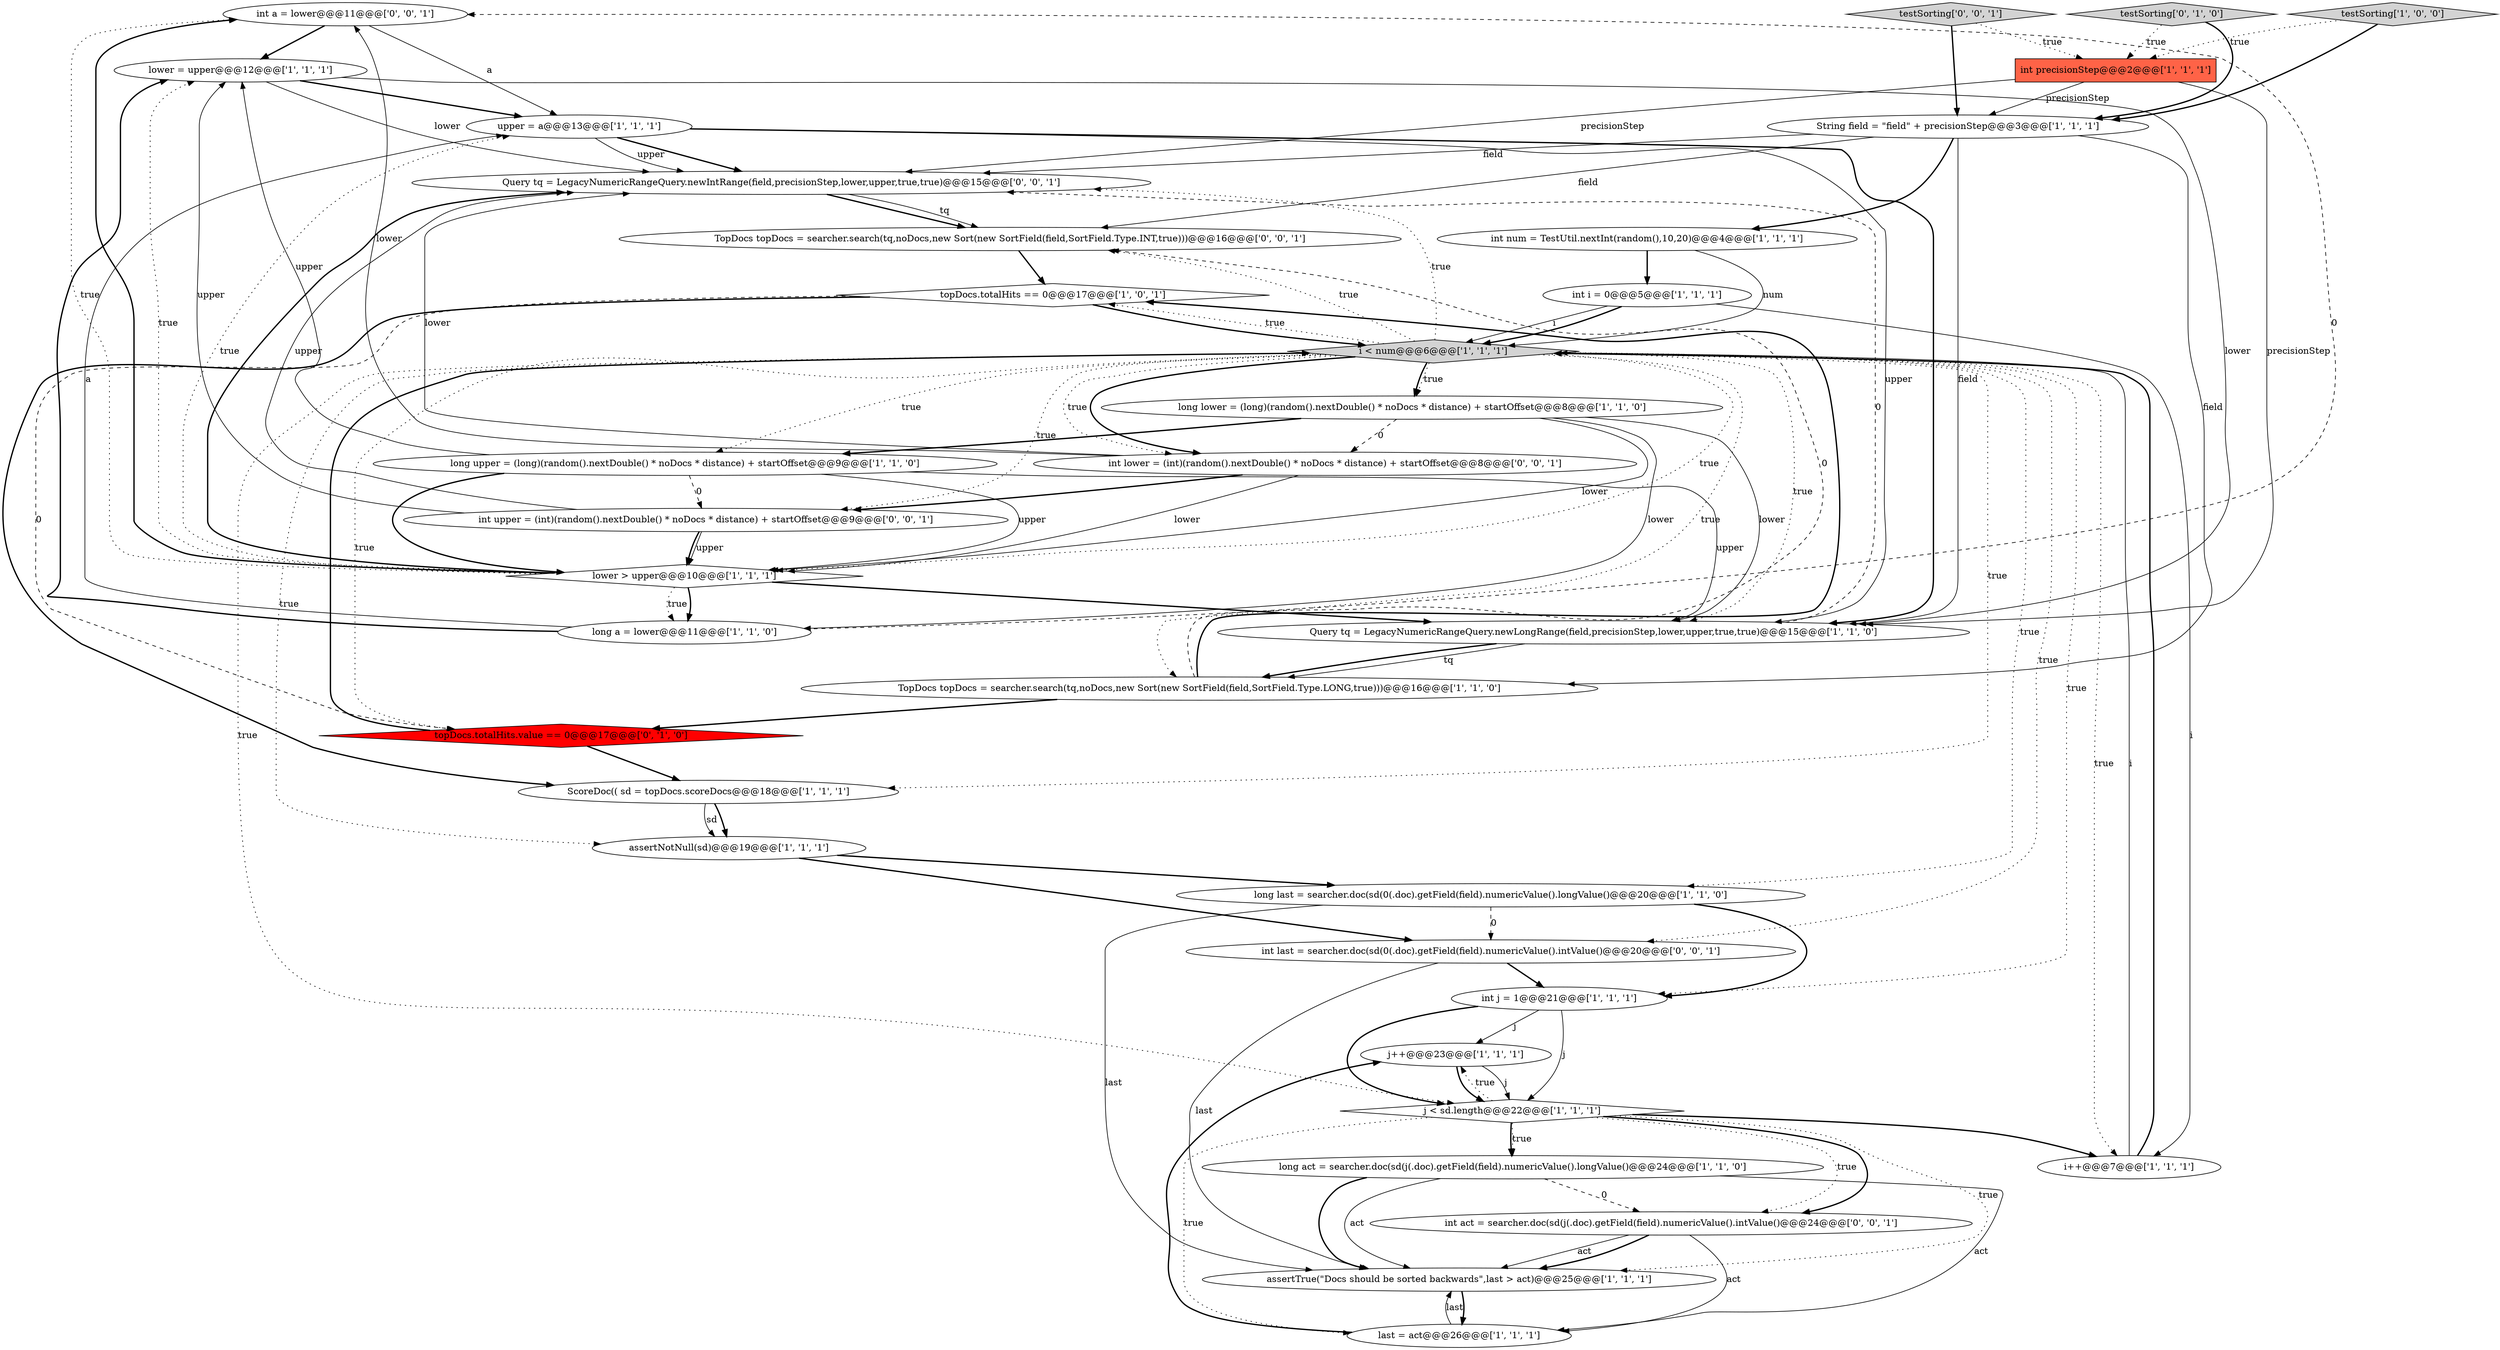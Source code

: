 digraph {
33 [style = filled, label = "int a = lower@@@11@@@['0', '0', '1']", fillcolor = white, shape = ellipse image = "AAA0AAABBB3BBB"];
34 [style = filled, label = "int upper = (int)(random().nextDouble() * noDocs * distance) + startOffset@@@9@@@['0', '0', '1']", fillcolor = white, shape = ellipse image = "AAA0AAABBB3BBB"];
3 [style = filled, label = "topDocs.totalHits == 0@@@17@@@['1', '0', '1']", fillcolor = white, shape = diamond image = "AAA0AAABBB1BBB"];
21 [style = filled, label = "i < num@@@6@@@['1', '1', '1']", fillcolor = lightgray, shape = diamond image = "AAA0AAABBB1BBB"];
9 [style = filled, label = "long a = lower@@@11@@@['1', '1', '0']", fillcolor = white, shape = ellipse image = "AAA0AAABBB1BBB"];
23 [style = filled, label = "lower = upper@@@12@@@['1', '1', '1']", fillcolor = white, shape = ellipse image = "AAA0AAABBB1BBB"];
22 [style = filled, label = "i++@@@7@@@['1', '1', '1']", fillcolor = white, shape = ellipse image = "AAA0AAABBB1BBB"];
31 [style = filled, label = "int last = searcher.doc(sd(0(.doc).getField(field).numericValue().intValue()@@@20@@@['0', '0', '1']", fillcolor = white, shape = ellipse image = "AAA0AAABBB3BBB"];
16 [style = filled, label = "long lower = (long)(random().nextDouble() * noDocs * distance) + startOffset@@@8@@@['1', '1', '0']", fillcolor = white, shape = ellipse image = "AAA0AAABBB1BBB"];
20 [style = filled, label = "int num = TestUtil.nextInt(random(),10,20)@@@4@@@['1', '1', '1']", fillcolor = white, shape = ellipse image = "AAA0AAABBB1BBB"];
15 [style = filled, label = "String field = \"field\" + precisionStep@@@3@@@['1', '1', '1']", fillcolor = white, shape = ellipse image = "AAA0AAABBB1BBB"];
26 [style = filled, label = "testSorting['0', '1', '0']", fillcolor = lightgray, shape = diamond image = "AAA0AAABBB2BBB"];
6 [style = filled, label = "TopDocs topDocs = searcher.search(tq,noDocs,new Sort(new SortField(field,SortField.Type.LONG,true)))@@@16@@@['1', '1', '0']", fillcolor = white, shape = ellipse image = "AAA0AAABBB1BBB"];
17 [style = filled, label = "int j = 1@@@21@@@['1', '1', '1']", fillcolor = white, shape = ellipse image = "AAA0AAABBB1BBB"];
0 [style = filled, label = "int i = 0@@@5@@@['1', '1', '1']", fillcolor = white, shape = ellipse image = "AAA0AAABBB1BBB"];
13 [style = filled, label = "j++@@@23@@@['1', '1', '1']", fillcolor = white, shape = ellipse image = "AAA0AAABBB1BBB"];
4 [style = filled, label = "long upper = (long)(random().nextDouble() * noDocs * distance) + startOffset@@@9@@@['1', '1', '0']", fillcolor = white, shape = ellipse image = "AAA0AAABBB1BBB"];
24 [style = filled, label = "upper = a@@@13@@@['1', '1', '1']", fillcolor = white, shape = ellipse image = "AAA0AAABBB1BBB"];
14 [style = filled, label = "int precisionStep@@@2@@@['1', '1', '1']", fillcolor = tomato, shape = box image = "AAA0AAABBB1BBB"];
7 [style = filled, label = "long act = searcher.doc(sd(j(.doc).getField(field).numericValue().longValue()@@@24@@@['1', '1', '0']", fillcolor = white, shape = ellipse image = "AAA0AAABBB1BBB"];
27 [style = filled, label = "Query tq = LegacyNumericRangeQuery.newIntRange(field,precisionStep,lower,upper,true,true)@@@15@@@['0', '0', '1']", fillcolor = white, shape = ellipse image = "AAA0AAABBB3BBB"];
5 [style = filled, label = "Query tq = LegacyNumericRangeQuery.newLongRange(field,precisionStep,lower,upper,true,true)@@@15@@@['1', '1', '0']", fillcolor = white, shape = ellipse image = "AAA0AAABBB1BBB"];
8 [style = filled, label = "j < sd.length@@@22@@@['1', '1', '1']", fillcolor = white, shape = diamond image = "AAA0AAABBB1BBB"];
29 [style = filled, label = "testSorting['0', '0', '1']", fillcolor = lightgray, shape = diamond image = "AAA0AAABBB3BBB"];
28 [style = filled, label = "int act = searcher.doc(sd(j(.doc).getField(field).numericValue().intValue()@@@24@@@['0', '0', '1']", fillcolor = white, shape = ellipse image = "AAA0AAABBB3BBB"];
1 [style = filled, label = "ScoreDoc(( sd = topDocs.scoreDocs@@@18@@@['1', '1', '1']", fillcolor = white, shape = ellipse image = "AAA0AAABBB1BBB"];
19 [style = filled, label = "assertNotNull(sd)@@@19@@@['1', '1', '1']", fillcolor = white, shape = ellipse image = "AAA0AAABBB1BBB"];
18 [style = filled, label = "long last = searcher.doc(sd(0(.doc).getField(field).numericValue().longValue()@@@20@@@['1', '1', '0']", fillcolor = white, shape = ellipse image = "AAA0AAABBB1BBB"];
25 [style = filled, label = "topDocs.totalHits.value == 0@@@17@@@['0', '1', '0']", fillcolor = red, shape = diamond image = "AAA1AAABBB2BBB"];
30 [style = filled, label = "int lower = (int)(random().nextDouble() * noDocs * distance) + startOffset@@@8@@@['0', '0', '1']", fillcolor = white, shape = ellipse image = "AAA0AAABBB3BBB"];
10 [style = filled, label = "last = act@@@26@@@['1', '1', '1']", fillcolor = white, shape = ellipse image = "AAA0AAABBB1BBB"];
12 [style = filled, label = "lower > upper@@@10@@@['1', '1', '1']", fillcolor = white, shape = diamond image = "AAA0AAABBB1BBB"];
11 [style = filled, label = "assertTrue(\"Docs should be sorted backwards\",last > act)@@@25@@@['1', '1', '1']", fillcolor = white, shape = ellipse image = "AAA0AAABBB1BBB"];
32 [style = filled, label = "TopDocs topDocs = searcher.search(tq,noDocs,new Sort(new SortField(field,SortField.Type.INT,true)))@@@16@@@['0', '0', '1']", fillcolor = white, shape = ellipse image = "AAA0AAABBB3BBB"];
2 [style = filled, label = "testSorting['1', '0', '0']", fillcolor = lightgray, shape = diamond image = "AAA0AAABBB1BBB"];
6->3 [style = bold, label=""];
21->12 [style = dotted, label="true"];
29->15 [style = bold, label=""];
20->21 [style = solid, label="num"];
8->28 [style = dotted, label="true"];
27->32 [style = bold, label=""];
25->1 [style = bold, label=""];
10->11 [style = solid, label="last"];
12->5 [style = bold, label=""];
21->18 [style = dotted, label="true"];
21->8 [style = dotted, label="true"];
20->0 [style = bold, label=""];
21->27 [style = dotted, label="true"];
21->30 [style = bold, label=""];
12->9 [style = bold, label=""];
27->32 [style = solid, label="tq"];
9->24 [style = solid, label="a"];
16->9 [style = solid, label="lower"];
30->27 [style = solid, label="lower"];
29->14 [style = dotted, label="true"];
15->20 [style = bold, label=""];
34->12 [style = solid, label="upper"];
23->5 [style = solid, label="lower"];
2->15 [style = bold, label=""];
26->15 [style = bold, label=""];
21->16 [style = bold, label=""];
31->11 [style = solid, label="last"];
30->12 [style = solid, label="lower"];
14->15 [style = solid, label="precisionStep"];
22->21 [style = solid, label="i"];
0->21 [style = solid, label="i"];
32->3 [style = bold, label=""];
14->27 [style = solid, label="precisionStep"];
24->27 [style = bold, label=""];
12->33 [style = dotted, label="true"];
25->21 [style = bold, label=""];
21->5 [style = dotted, label="true"];
24->27 [style = solid, label="upper"];
8->28 [style = bold, label=""];
19->18 [style = bold, label=""];
7->11 [style = bold, label=""];
28->11 [style = solid, label="act"];
4->23 [style = solid, label="upper"];
12->23 [style = dotted, label="true"];
18->11 [style = solid, label="last"];
6->32 [style = dashed, label="0"];
8->7 [style = dotted, label="true"];
21->22 [style = dotted, label="true"];
21->32 [style = dotted, label="true"];
30->34 [style = bold, label=""];
0->21 [style = bold, label=""];
21->17 [style = dotted, label="true"];
15->32 [style = solid, label="field"];
24->5 [style = bold, label=""];
8->22 [style = bold, label=""];
33->23 [style = bold, label=""];
5->27 [style = dashed, label="0"];
5->6 [style = bold, label=""];
21->31 [style = dotted, label="true"];
21->30 [style = dotted, label="true"];
26->14 [style = dotted, label="true"];
4->34 [style = dashed, label="0"];
12->33 [style = bold, label=""];
7->10 [style = solid, label="act"];
21->16 [style = dotted, label="true"];
1->19 [style = bold, label=""];
18->31 [style = dashed, label="0"];
34->23 [style = solid, label="upper"];
21->6 [style = dotted, label="true"];
17->13 [style = solid, label="j"];
17->8 [style = bold, label=""];
15->27 [style = solid, label="field"];
4->12 [style = solid, label="upper"];
1->19 [style = solid, label="sd"];
7->11 [style = solid, label="act"];
28->10 [style = solid, label="act"];
3->1 [style = bold, label=""];
15->6 [style = solid, label="field"];
13->8 [style = solid, label="j"];
33->24 [style = solid, label="a"];
0->22 [style = solid, label="i"];
30->33 [style = solid, label="lower"];
21->25 [style = dotted, label="true"];
10->13 [style = bold, label=""];
16->30 [style = dashed, label="0"];
7->28 [style = dashed, label="0"];
11->10 [style = bold, label=""];
17->8 [style = solid, label="j"];
12->24 [style = dotted, label="true"];
21->3 [style = dotted, label="true"];
4->12 [style = bold, label=""];
8->11 [style = dotted, label="true"];
3->21 [style = bold, label=""];
2->14 [style = dotted, label="true"];
8->13 [style = dotted, label="true"];
16->5 [style = solid, label="lower"];
31->17 [style = bold, label=""];
16->4 [style = bold, label=""];
12->27 [style = bold, label=""];
4->5 [style = solid, label="upper"];
21->1 [style = dotted, label="true"];
19->31 [style = bold, label=""];
28->11 [style = bold, label=""];
22->21 [style = bold, label=""];
18->17 [style = bold, label=""];
21->34 [style = dotted, label="true"];
15->5 [style = solid, label="field"];
8->10 [style = dotted, label="true"];
34->12 [style = bold, label=""];
5->6 [style = solid, label="tq"];
21->4 [style = dotted, label="true"];
34->27 [style = solid, label="upper"];
8->7 [style = bold, label=""];
9->33 [style = dashed, label="0"];
9->23 [style = bold, label=""];
23->24 [style = bold, label=""];
16->12 [style = solid, label="lower"];
14->5 [style = solid, label="precisionStep"];
21->19 [style = dotted, label="true"];
23->27 [style = solid, label="lower"];
24->5 [style = solid, label="upper"];
13->8 [style = bold, label=""];
6->25 [style = bold, label=""];
12->9 [style = dotted, label="true"];
3->25 [style = dashed, label="0"];
}
